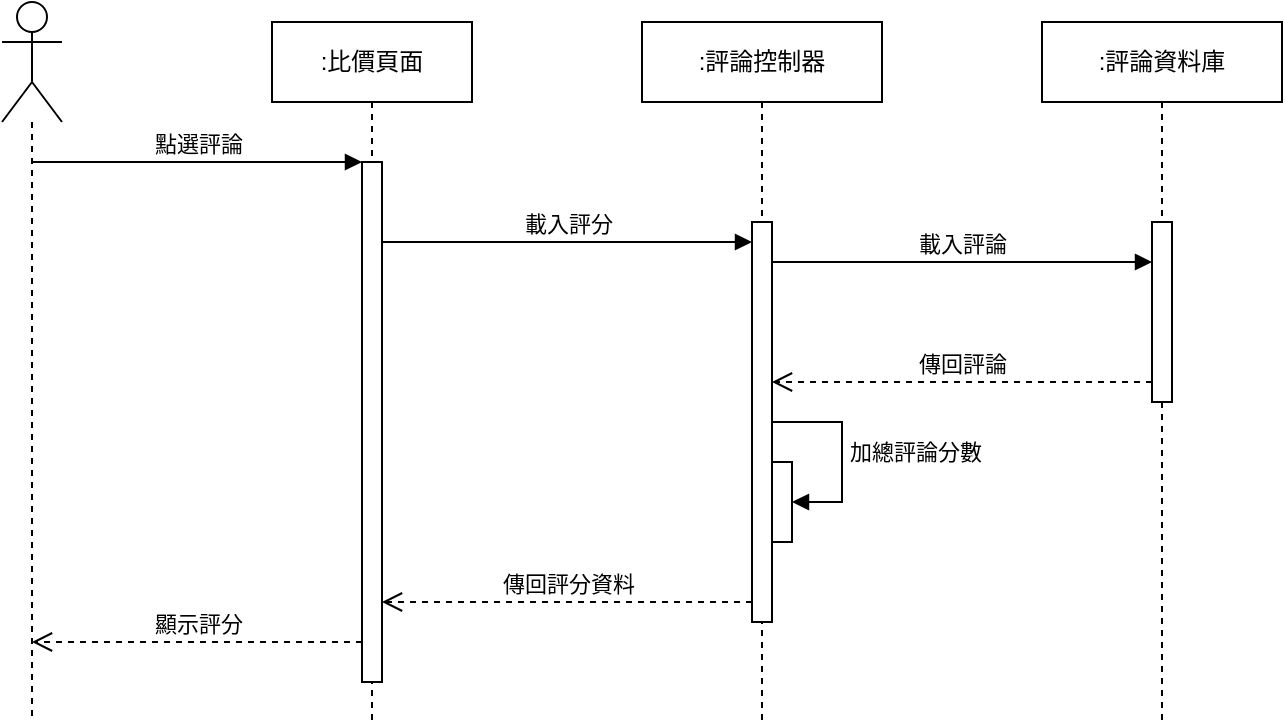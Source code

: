 <mxfile version="21.6.5" type="device">
  <diagram name="Page-1" id="2YBvvXClWsGukQMizWep">
    <mxGraphModel dx="978" dy="571" grid="1" gridSize="10" guides="1" tooltips="1" connect="1" arrows="1" fold="1" page="1" pageScale="1" pageWidth="827" pageHeight="1169" math="0" shadow="0">
      <root>
        <mxCell id="0" />
        <mxCell id="1" parent="0" />
        <mxCell id="aM9ryv3xv72pqoxQDRHE-1" value=":比價頁面" style="shape=umlLifeline;perimeter=lifelinePerimeter;whiteSpace=wrap;html=1;container=0;dropTarget=0;collapsible=0;recursiveResize=0;outlineConnect=0;portConstraint=eastwest;newEdgeStyle={&quot;edgeStyle&quot;:&quot;elbowEdgeStyle&quot;,&quot;elbow&quot;:&quot;vertical&quot;,&quot;curved&quot;:0,&quot;rounded&quot;:0};" parent="1" vertex="1">
          <mxGeometry x="175" y="50" width="100" height="350" as="geometry" />
        </mxCell>
        <mxCell id="aM9ryv3xv72pqoxQDRHE-2" value="" style="html=1;points=[];perimeter=orthogonalPerimeter;outlineConnect=0;targetShapes=umlLifeline;portConstraint=eastwest;newEdgeStyle={&quot;edgeStyle&quot;:&quot;elbowEdgeStyle&quot;,&quot;elbow&quot;:&quot;vertical&quot;,&quot;curved&quot;:0,&quot;rounded&quot;:0};" parent="aM9ryv3xv72pqoxQDRHE-1" vertex="1">
          <mxGeometry x="45" y="70" width="10" height="260" as="geometry" />
        </mxCell>
        <mxCell id="FATohEn67VC4ZCUtdnCY-14" value="" style="shape=umlLifeline;perimeter=lifelinePerimeter;whiteSpace=wrap;html=1;container=1;dropTarget=0;collapsible=0;recursiveResize=0;outlineConnect=0;portConstraint=eastwest;newEdgeStyle={&quot;edgeStyle&quot;:&quot;elbowEdgeStyle&quot;,&quot;elbow&quot;:&quot;vertical&quot;,&quot;curved&quot;:0,&quot;rounded&quot;:0};participant=umlActor;size=60;" parent="1" vertex="1">
          <mxGeometry x="40" y="40" width="30" height="360" as="geometry" />
        </mxCell>
        <mxCell id="FATohEn67VC4ZCUtdnCY-15" value="點選評論" style="html=1;verticalAlign=bottom;endArrow=block;edgeStyle=elbowEdgeStyle;elbow=vertical;curved=0;rounded=0;" parent="1" source="FATohEn67VC4ZCUtdnCY-14" target="aM9ryv3xv72pqoxQDRHE-2" edge="1">
          <mxGeometry width="80" relative="1" as="geometry">
            <mxPoint x="54.81" y="129.997" as="sourcePoint" />
            <mxPoint x="220" y="129.997" as="targetPoint" />
            <Array as="points">
              <mxPoint x="140" y="120" />
            </Array>
          </mxGeometry>
        </mxCell>
        <mxCell id="FATohEn67VC4ZCUtdnCY-17" value="顯示評分" style="html=1;verticalAlign=bottom;endArrow=open;dashed=1;endSize=8;edgeStyle=elbowEdgeStyle;elbow=vertical;curved=0;rounded=0;" parent="1" source="aM9ryv3xv72pqoxQDRHE-2" target="FATohEn67VC4ZCUtdnCY-14" edge="1">
          <mxGeometry x="0.002" relative="1" as="geometry">
            <mxPoint x="240" y="300" as="targetPoint" />
            <Array as="points">
              <mxPoint x="150" y="360" />
            </Array>
            <mxPoint x="410" y="300" as="sourcePoint" />
            <mxPoint as="offset" />
          </mxGeometry>
        </mxCell>
        <mxCell id="CKTwQmuFr4gLuuUH_9-y-1" value=":評論控制器" style="shape=umlLifeline;perimeter=lifelinePerimeter;whiteSpace=wrap;html=1;container=0;dropTarget=0;collapsible=0;recursiveResize=0;outlineConnect=0;portConstraint=eastwest;newEdgeStyle={&quot;edgeStyle&quot;:&quot;elbowEdgeStyle&quot;,&quot;elbow&quot;:&quot;vertical&quot;,&quot;curved&quot;:0,&quot;rounded&quot;:0};" parent="1" vertex="1">
          <mxGeometry x="360" y="50" width="120" height="350" as="geometry" />
        </mxCell>
        <mxCell id="CKTwQmuFr4gLuuUH_9-y-2" value="" style="html=1;points=[];perimeter=orthogonalPerimeter;outlineConnect=0;targetShapes=umlLifeline;portConstraint=eastwest;newEdgeStyle={&quot;edgeStyle&quot;:&quot;elbowEdgeStyle&quot;,&quot;elbow&quot;:&quot;vertical&quot;,&quot;curved&quot;:0,&quot;rounded&quot;:0};" parent="CKTwQmuFr4gLuuUH_9-y-1" vertex="1">
          <mxGeometry x="55" y="100" width="10" height="200" as="geometry" />
        </mxCell>
        <mxCell id="t0yV11zwnApiravwVvpV-7" value="" style="html=1;points=[];perimeter=orthogonalPerimeter;outlineConnect=0;targetShapes=umlLifeline;portConstraint=eastwest;newEdgeStyle={&quot;edgeStyle&quot;:&quot;elbowEdgeStyle&quot;,&quot;elbow&quot;:&quot;vertical&quot;,&quot;curved&quot;:0,&quot;rounded&quot;:0};" vertex="1" parent="CKTwQmuFr4gLuuUH_9-y-1">
          <mxGeometry x="65" y="220" width="10" height="40" as="geometry" />
        </mxCell>
        <mxCell id="t0yV11zwnApiravwVvpV-8" value="加總評論分數" style="html=1;align=left;spacingLeft=2;endArrow=block;rounded=0;edgeStyle=orthogonalEdgeStyle;curved=0;rounded=0;" edge="1" target="t0yV11zwnApiravwVvpV-7" parent="CKTwQmuFr4gLuuUH_9-y-1" source="CKTwQmuFr4gLuuUH_9-y-2">
          <mxGeometry relative="1" as="geometry">
            <mxPoint x="70" y="200" as="sourcePoint" />
            <Array as="points">
              <mxPoint x="100" y="200" />
              <mxPoint x="100" y="240" />
            </Array>
          </mxGeometry>
        </mxCell>
        <mxCell id="CKTwQmuFr4gLuuUH_9-y-3" value="載入評分" style="html=1;verticalAlign=bottom;endArrow=block;edgeStyle=elbowEdgeStyle;elbow=vertical;curved=0;rounded=0;" parent="1" source="aM9ryv3xv72pqoxQDRHE-2" target="CKTwQmuFr4gLuuUH_9-y-2" edge="1">
          <mxGeometry width="80" relative="1" as="geometry">
            <mxPoint x="230" y="149.997" as="sourcePoint" />
            <mxPoint x="413" y="150.14" as="targetPoint" />
            <Array as="points">
              <mxPoint x="320" y="160" />
            </Array>
          </mxGeometry>
        </mxCell>
        <mxCell id="CKTwQmuFr4gLuuUH_9-y-4" value="傳回評分資料" style="html=1;verticalAlign=bottom;endArrow=open;dashed=1;endSize=8;edgeStyle=elbowEdgeStyle;elbow=vertical;curved=0;rounded=0;" parent="1" source="CKTwQmuFr4gLuuUH_9-y-2" target="aM9ryv3xv72pqoxQDRHE-2" edge="1">
          <mxGeometry relative="1" as="geometry">
            <mxPoint x="230" y="230" as="targetPoint" />
            <Array as="points">
              <mxPoint x="330" y="340" />
            </Array>
            <mxPoint x="420" y="230" as="sourcePoint" />
          </mxGeometry>
        </mxCell>
        <mxCell id="t0yV11zwnApiravwVvpV-3" value=":評論資料庫" style="shape=umlLifeline;perimeter=lifelinePerimeter;whiteSpace=wrap;html=1;container=0;dropTarget=0;collapsible=0;recursiveResize=0;outlineConnect=0;portConstraint=eastwest;newEdgeStyle={&quot;edgeStyle&quot;:&quot;elbowEdgeStyle&quot;,&quot;elbow&quot;:&quot;vertical&quot;,&quot;curved&quot;:0,&quot;rounded&quot;:0};" vertex="1" parent="1">
          <mxGeometry x="560" y="50" width="120" height="350" as="geometry" />
        </mxCell>
        <mxCell id="t0yV11zwnApiravwVvpV-4" value="" style="html=1;points=[];perimeter=orthogonalPerimeter;outlineConnect=0;targetShapes=umlLifeline;portConstraint=eastwest;newEdgeStyle={&quot;edgeStyle&quot;:&quot;elbowEdgeStyle&quot;,&quot;elbow&quot;:&quot;vertical&quot;,&quot;curved&quot;:0,&quot;rounded&quot;:0};" vertex="1" parent="t0yV11zwnApiravwVvpV-3">
          <mxGeometry x="55" y="100" width="10" height="90" as="geometry" />
        </mxCell>
        <mxCell id="t0yV11zwnApiravwVvpV-5" value="載入評論" style="html=1;verticalAlign=bottom;endArrow=block;edgeStyle=elbowEdgeStyle;elbow=vertical;curved=0;rounded=0;" edge="1" parent="1" source="CKTwQmuFr4gLuuUH_9-y-2" target="t0yV11zwnApiravwVvpV-4">
          <mxGeometry width="80" relative="1" as="geometry">
            <mxPoint x="430" y="170" as="sourcePoint" />
            <mxPoint x="615" y="170" as="targetPoint" />
            <Array as="points">
              <mxPoint x="520" y="170" />
            </Array>
          </mxGeometry>
        </mxCell>
        <mxCell id="t0yV11zwnApiravwVvpV-6" value="傳回評論" style="html=1;verticalAlign=bottom;endArrow=open;dashed=1;endSize=8;edgeStyle=elbowEdgeStyle;elbow=vertical;curved=0;rounded=0;" edge="1" parent="1" source="t0yV11zwnApiravwVvpV-4" target="CKTwQmuFr4gLuuUH_9-y-2">
          <mxGeometry relative="1" as="geometry">
            <mxPoint x="430" y="230" as="targetPoint" />
            <Array as="points">
              <mxPoint x="525" y="230" />
            </Array>
            <mxPoint x="615" y="230" as="sourcePoint" />
          </mxGeometry>
        </mxCell>
      </root>
    </mxGraphModel>
  </diagram>
</mxfile>
